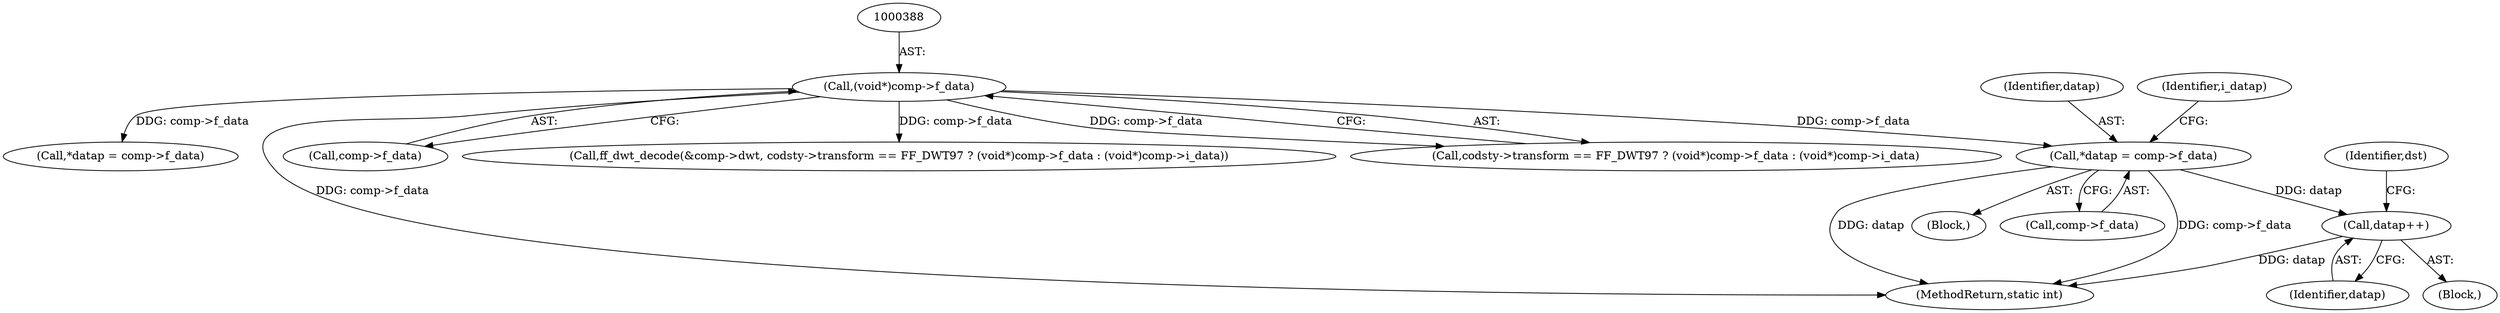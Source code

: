 digraph "0_FFmpeg_fe448cd28d674c3eff3072552eae366d0b659ce9@pointer" {
"1001050" [label="(Call,datap++)"];
"1000814" [label="(Call,*datap = comp->f_data)"];
"1000387" [label="(Call,(void*)comp->f_data)"];
"1000821" [label="(Identifier,i_datap)"];
"1001051" [label="(Identifier,datap)"];
"1000814" [label="(Call,*datap = comp->f_data)"];
"1000815" [label="(Identifier,datap)"];
"1000387" [label="(Call,(void*)comp->f_data)"];
"1000381" [label="(Call,codsty->transform == FF_DWT97 ? (void*)comp->f_data : (void*)comp->i_data)"];
"1000492" [label="(Call,*datap = comp->f_data)"];
"1001114" [label="(MethodReturn,static int)"];
"1000389" [label="(Call,comp->f_data)"];
"1001053" [label="(Identifier,dst)"];
"1000796" [label="(Block,)"];
"1001019" [label="(Block,)"];
"1001050" [label="(Call,datap++)"];
"1000816" [label="(Call,comp->f_data)"];
"1000376" [label="(Call,ff_dwt_decode(&comp->dwt, codsty->transform == FF_DWT97 ? (void*)comp->f_data : (void*)comp->i_data))"];
"1001050" -> "1001019"  [label="AST: "];
"1001050" -> "1001051"  [label="CFG: "];
"1001051" -> "1001050"  [label="AST: "];
"1001053" -> "1001050"  [label="CFG: "];
"1001050" -> "1001114"  [label="DDG: datap"];
"1000814" -> "1001050"  [label="DDG: datap"];
"1000814" -> "1000796"  [label="AST: "];
"1000814" -> "1000816"  [label="CFG: "];
"1000815" -> "1000814"  [label="AST: "];
"1000816" -> "1000814"  [label="AST: "];
"1000821" -> "1000814"  [label="CFG: "];
"1000814" -> "1001114"  [label="DDG: comp->f_data"];
"1000814" -> "1001114"  [label="DDG: datap"];
"1000387" -> "1000814"  [label="DDG: comp->f_data"];
"1000387" -> "1000381"  [label="AST: "];
"1000387" -> "1000389"  [label="CFG: "];
"1000388" -> "1000387"  [label="AST: "];
"1000389" -> "1000387"  [label="AST: "];
"1000381" -> "1000387"  [label="CFG: "];
"1000387" -> "1001114"  [label="DDG: comp->f_data"];
"1000387" -> "1000376"  [label="DDG: comp->f_data"];
"1000387" -> "1000381"  [label="DDG: comp->f_data"];
"1000387" -> "1000492"  [label="DDG: comp->f_data"];
}
